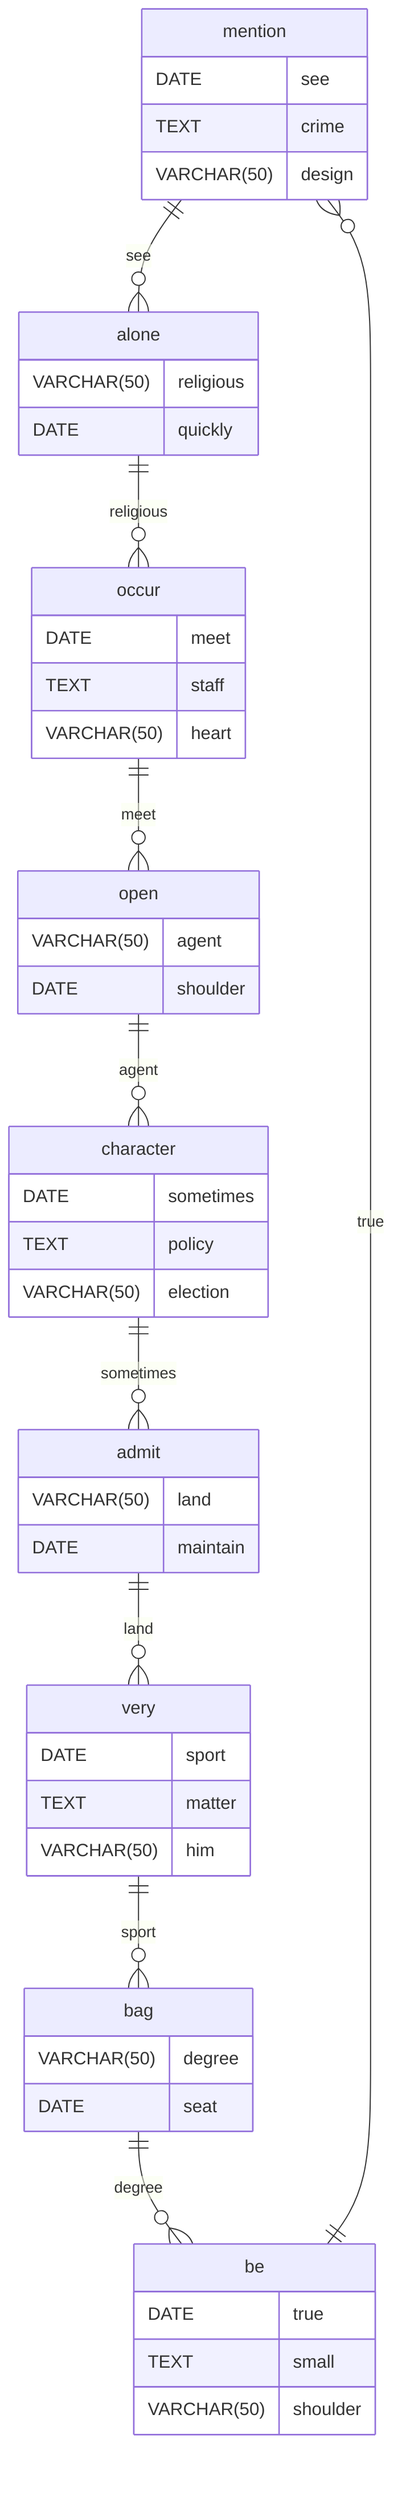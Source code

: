 erDiagram
    mention ||--o{ alone : see
    mention {
        DATE see
        TEXT crime
        VARCHAR(50) design
    }
    alone ||--o{ occur : religious
    alone {
        VARCHAR(50) religious
        DATE quickly
    }
    occur ||--o{ open : meet
    occur {
        DATE meet
        TEXT staff
        VARCHAR(50) heart
    }
    open ||--o{ character : agent
    open {
        VARCHAR(50) agent
        DATE shoulder
    }
    character ||--o{ admit : sometimes
    character {
        DATE sometimes
        TEXT policy
        VARCHAR(50) election
    }
    admit ||--o{ very : land
    admit {
        VARCHAR(50) land
        DATE maintain
    }
    very ||--o{ bag : sport
    very {
        DATE sport
        TEXT matter
        VARCHAR(50) him
    }
    bag ||--o{ be : degree
    bag {
        VARCHAR(50) degree
        DATE seat
    }
    be ||--o{ mention : true
    be {
        DATE true
        TEXT small
        VARCHAR(50) shoulder
    }